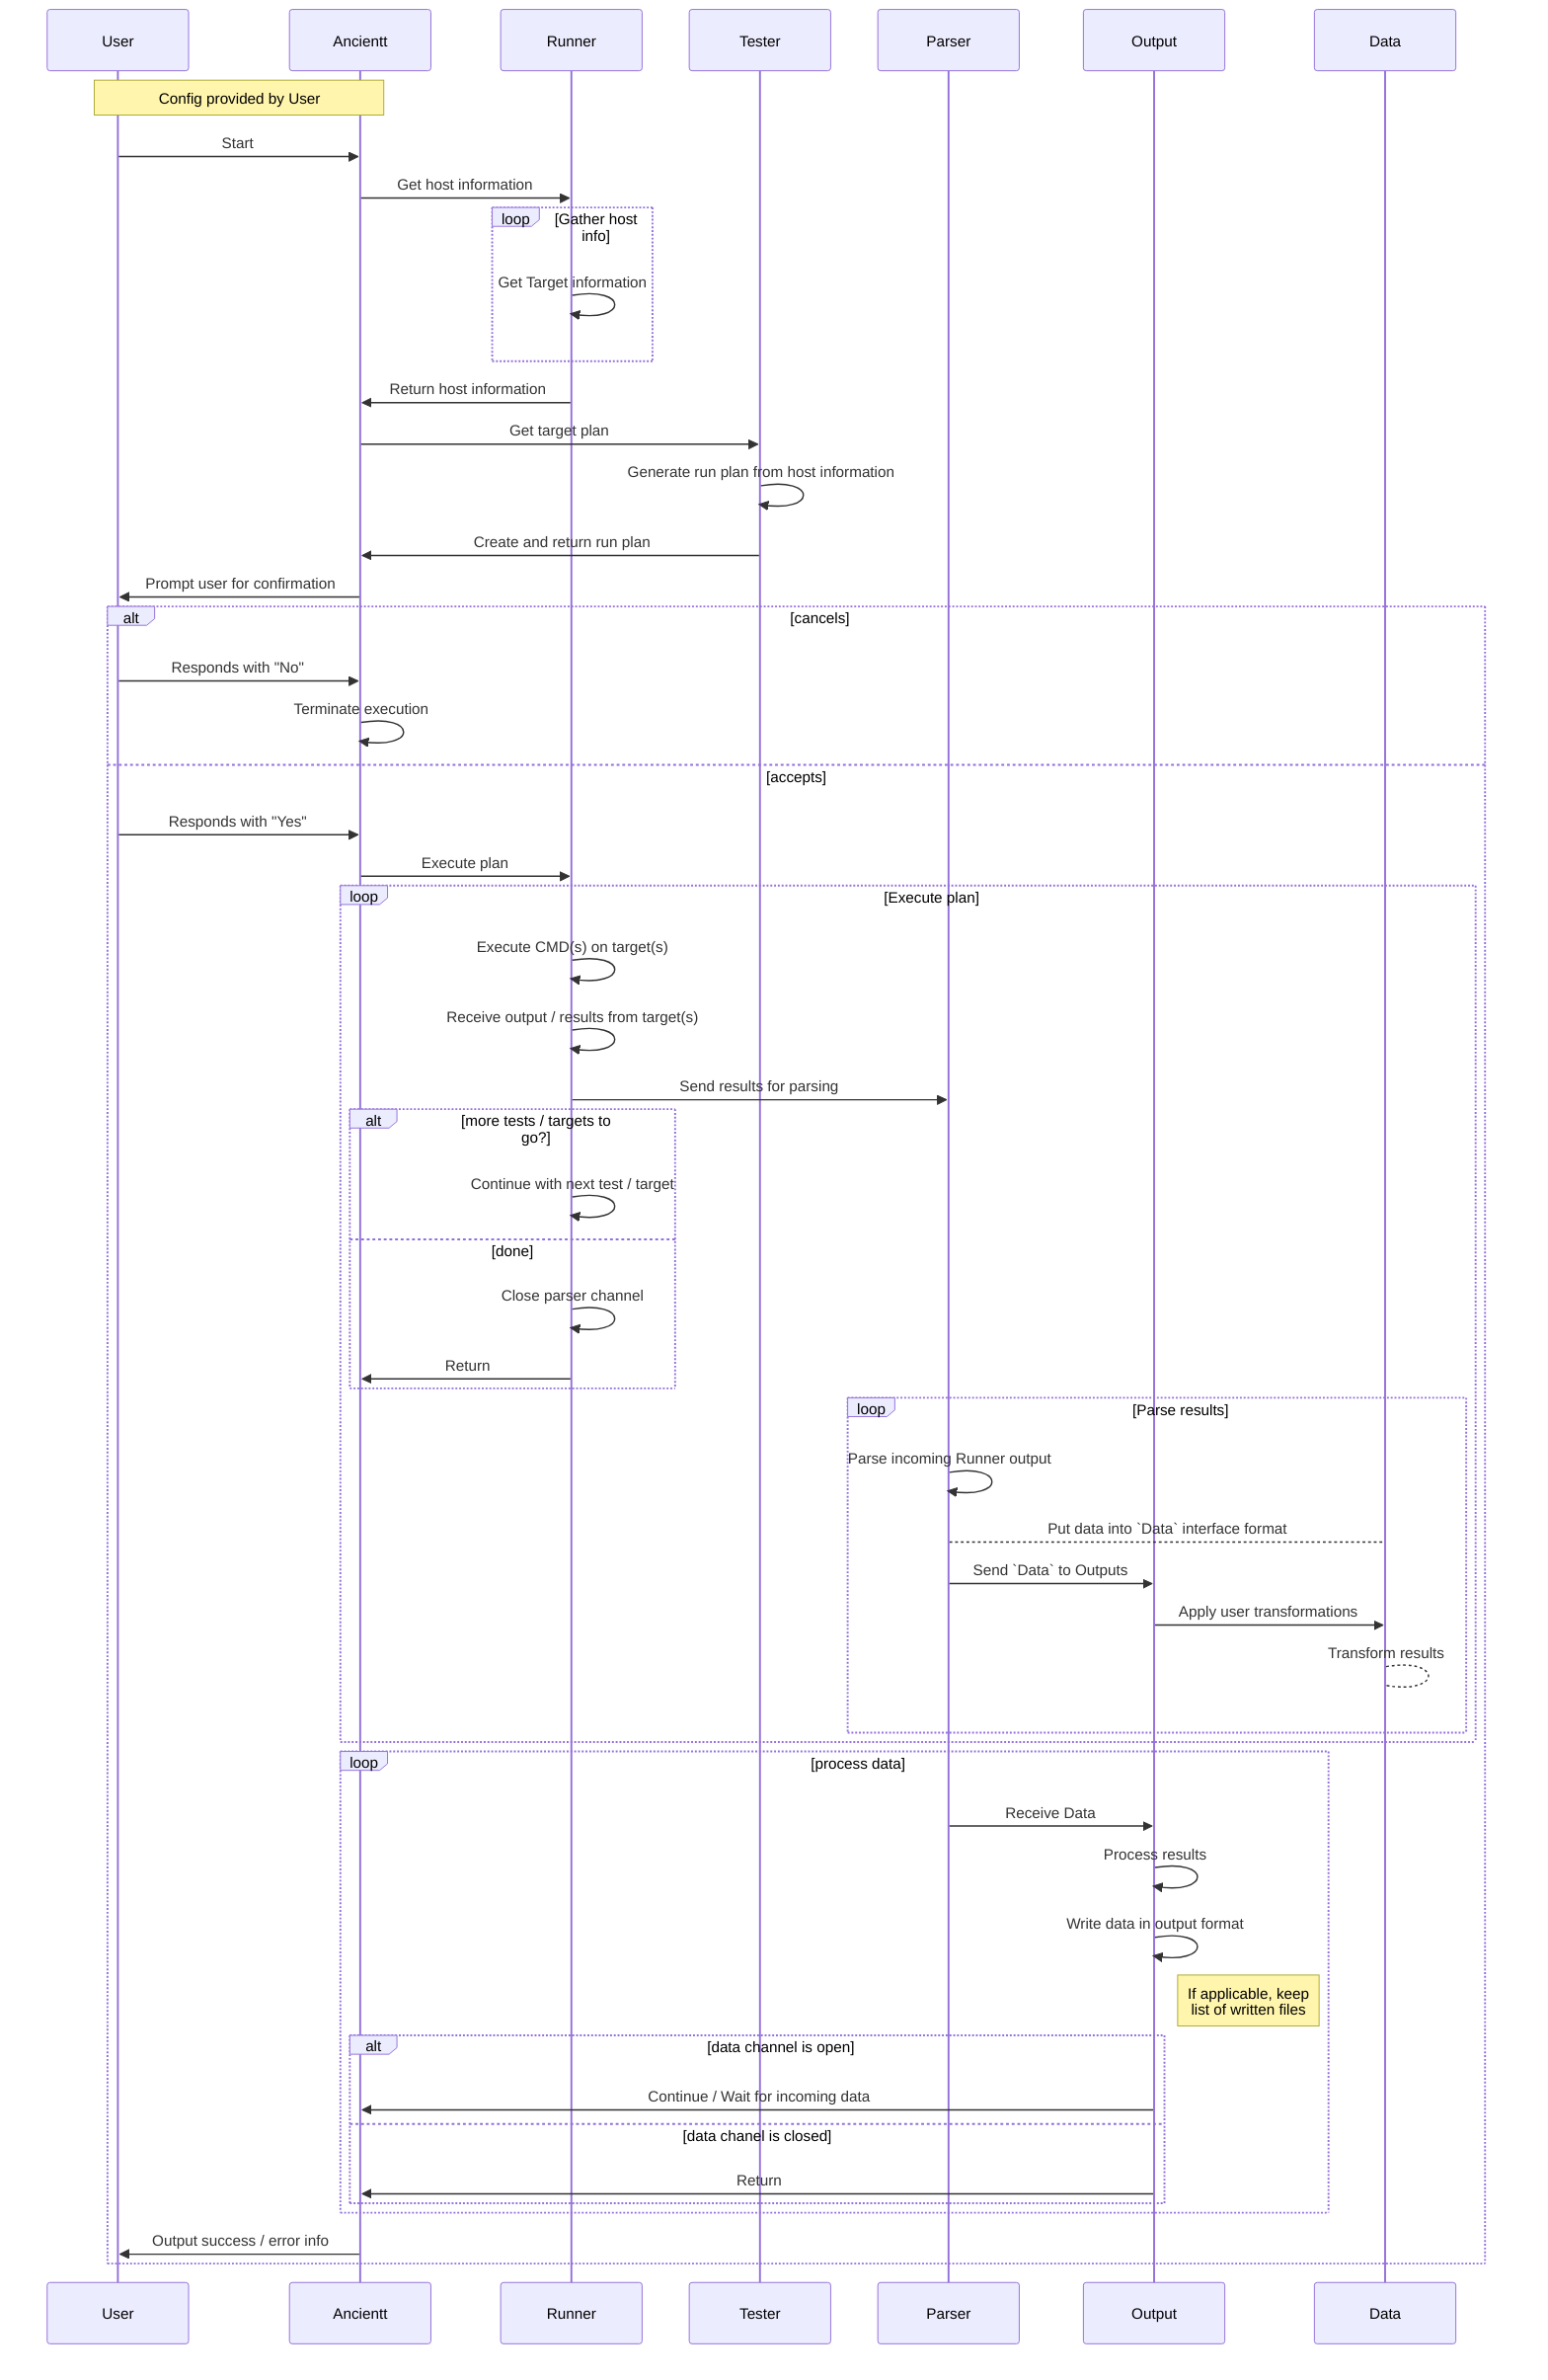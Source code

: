 sequenceDiagram
    participant User
    participant Ancientt
    participant Runner
    participant Tester
    participant Parser
    participant Output
    participant Data

    Note over User,Ancientt: Config provided by User
    User->>Ancientt: Start
    Ancientt->>Runner: Get host information
    loop Gather host info
        Runner->>Runner: Get Target information
    end
    Runner->>Ancientt: Return host information
    Ancientt->>Tester: Get target plan
    Tester->>Tester: Generate run plan from host information
    Tester->>Ancientt: Create and return run plan
    Ancientt->>User: Prompt user for confirmation
    alt cancels
        User->>Ancientt: Responds with "No"
        Ancientt->>Ancientt: Terminate execution
    else accepts
        User->>Ancientt: Responds with "Yes"
        Ancientt->>Runner: Execute plan
        loop Execute plan
            Runner->>Runner: Execute CMD(s) on target(s)
            Runner->>Runner: Receive output / results from target(s)
            Runner->>Parser: Send results for parsing
            alt more tests / targets to go?
                Runner->>Runner: Continue with next test / target
            else done
                Runner->>Runner: Close parser channel
                Runner->>Ancientt: Return
            end
            loop Parse results
                Parser->>Parser: Parse incoming Runner output
                Parser-->Data: Put data into `Data` interface format
                Parser->>Output: Send `Data` to Outputs
                Output->>Data: Apply user transformations
                Data-->Data: Transform results
            end
        end
        loop process data
            Parser->>Output: Receive Data
            Output->>Output: Process results
            Output->>Output: Write data in output format
            Note right of Output: If applicable, keep<br>list of written files
            alt data channel is open
                Output->>Ancientt: Continue / Wait for incoming data
            else data chanel is closed
                Output->>Ancientt: Return
            end
        end
        Ancientt->>User: Output success / error info
    end